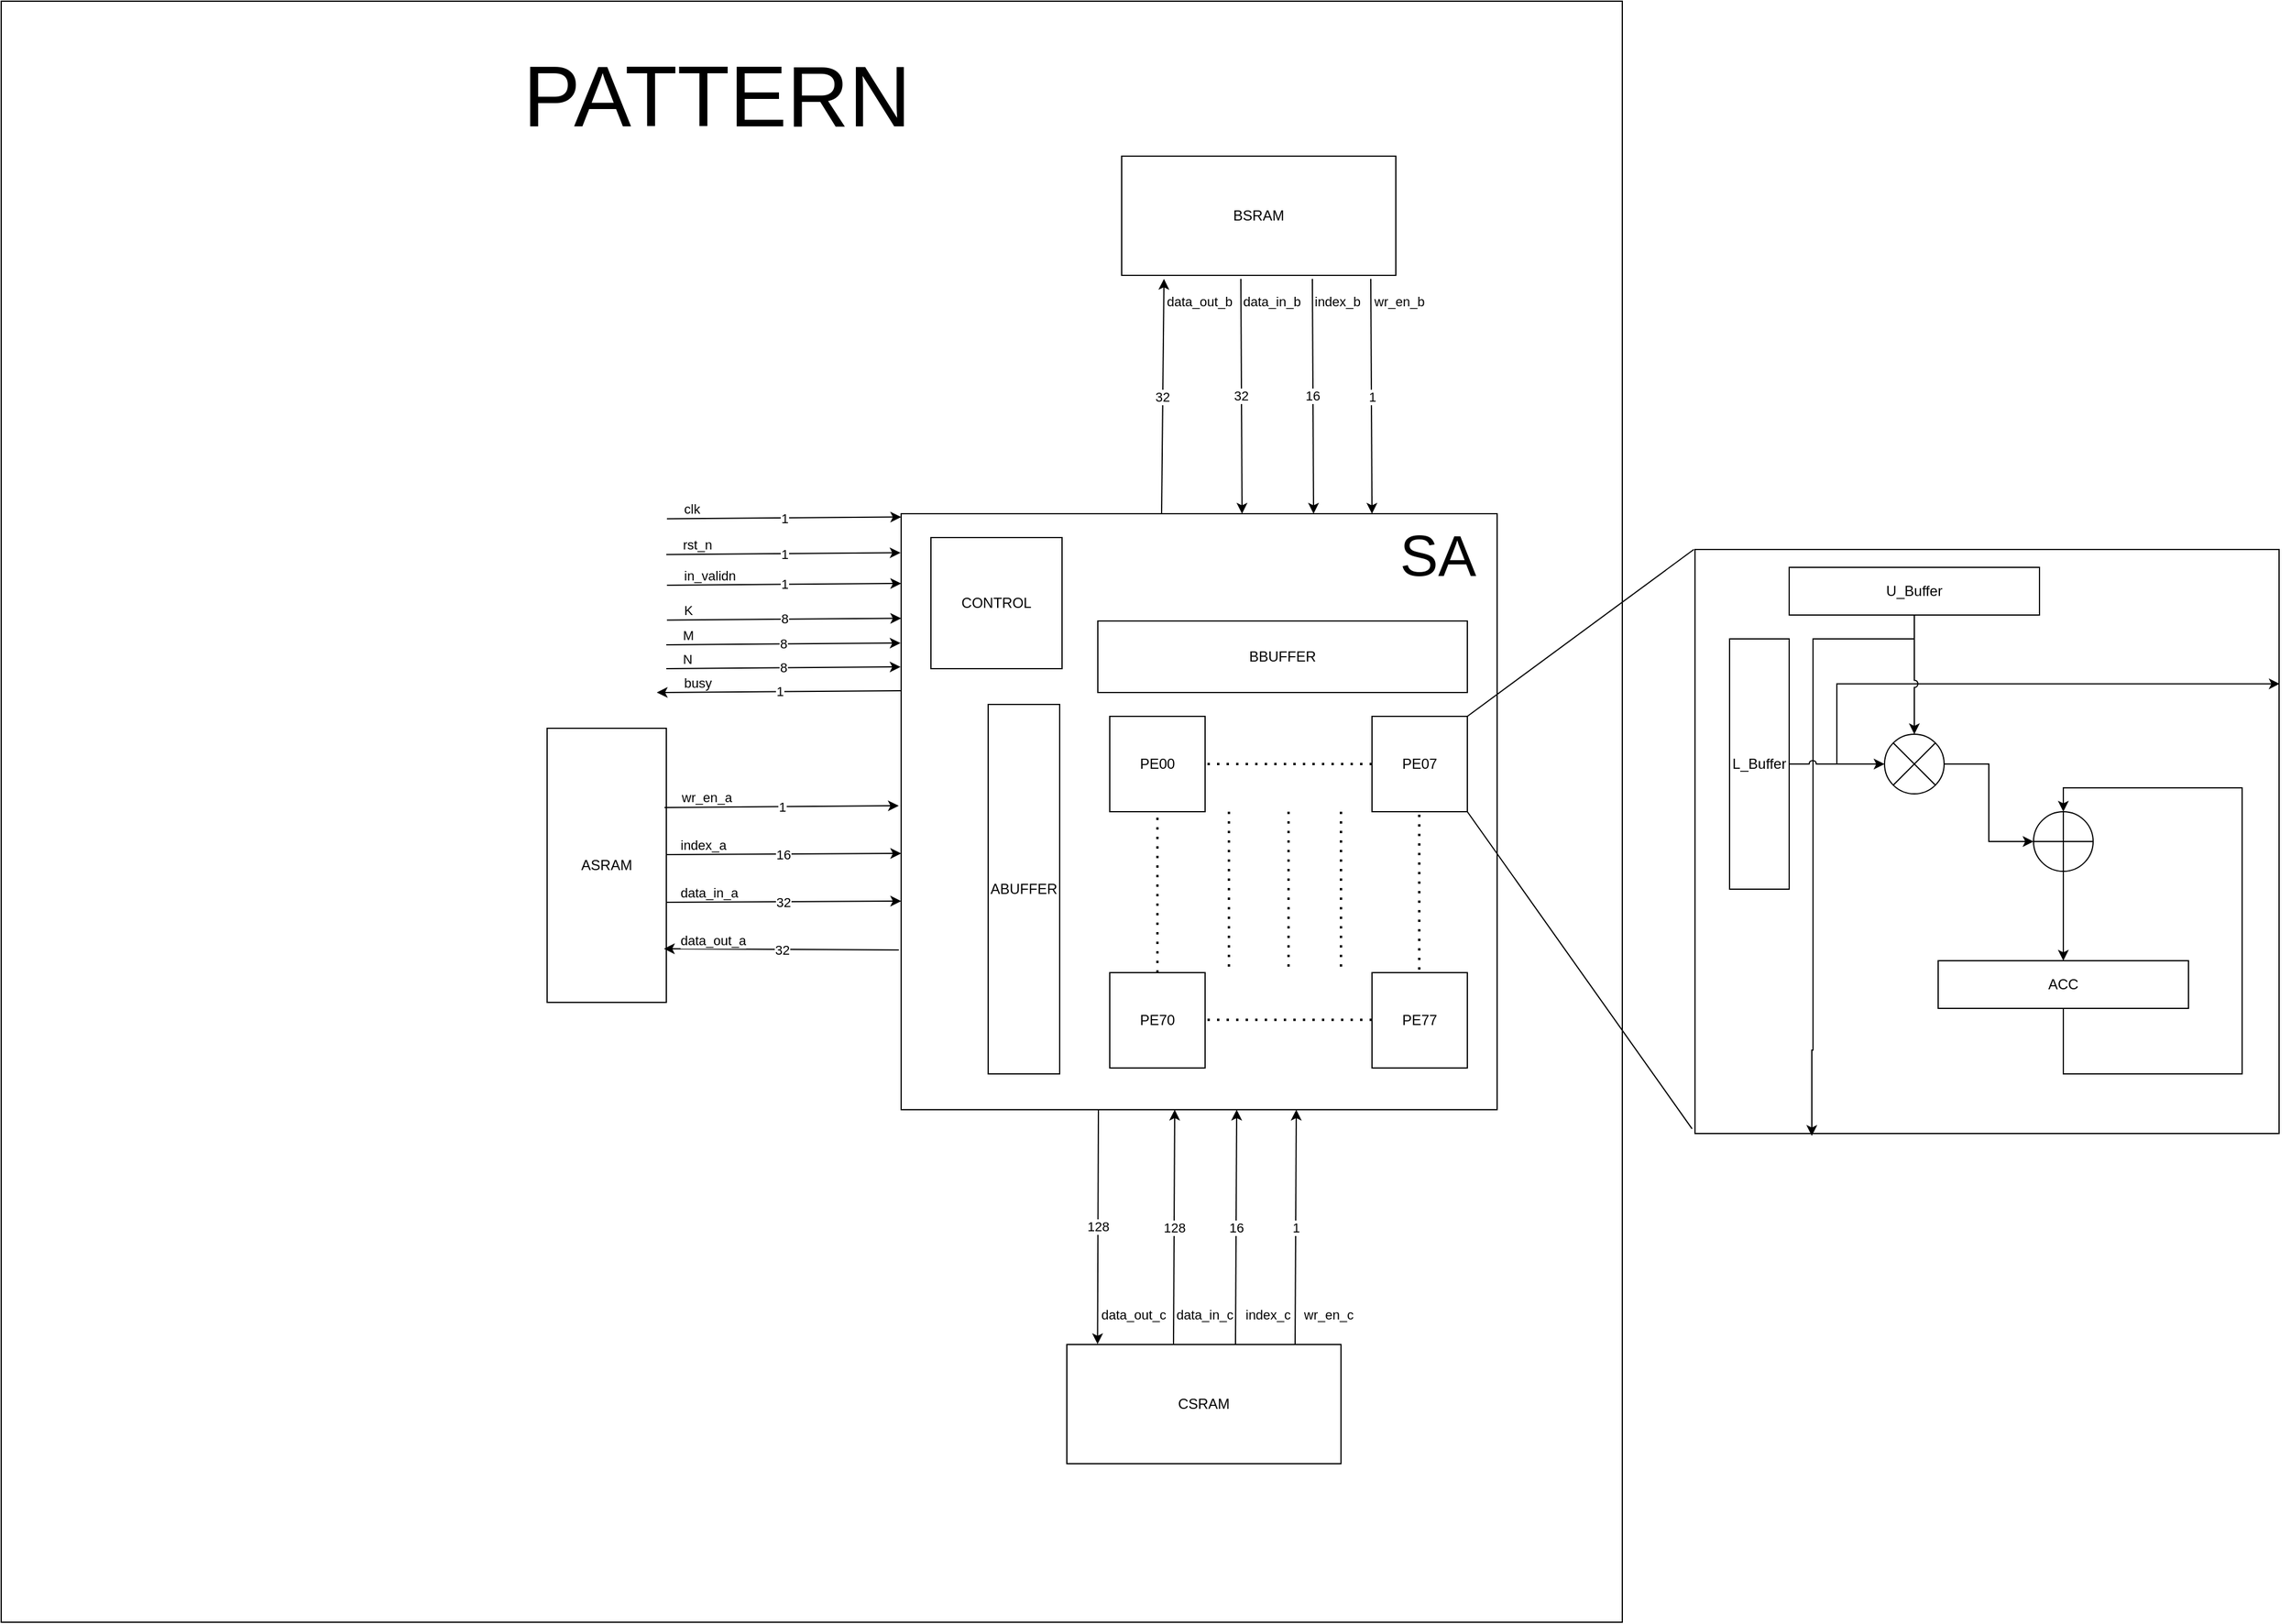 <mxfile version="26.0.14">
  <diagram name="第 1 页" id="oxNDZti3ONMTFiFaA6Zh">
    <mxGraphModel dx="3695" dy="2645" grid="1" gridSize="10" guides="1" tooltips="1" connect="1" arrows="1" fold="1" page="1" pageScale="1" pageWidth="827" pageHeight="1169" math="0" shadow="0">
      <root>
        <mxCell id="0" />
        <mxCell id="1" parent="0" />
        <mxCell id="EVYODXjEfWts-_Gynw_X-84" value="" style="whiteSpace=wrap;html=1;aspect=fixed;movable=0;resizable=0;rotatable=0;deletable=0;editable=0;locked=1;connectable=0;" vertex="1" parent="1">
          <mxGeometry x="-480" y="-90" width="1360" height="1360" as="geometry" />
        </mxCell>
        <mxCell id="EVYODXjEfWts-_Gynw_X-1" value="ASRAM" style="rounded=0;whiteSpace=wrap;html=1;" vertex="1" parent="1">
          <mxGeometry x="-22" y="520" width="100" height="230" as="geometry" />
        </mxCell>
        <mxCell id="EVYODXjEfWts-_Gynw_X-2" value="BSRAM" style="rounded=0;whiteSpace=wrap;html=1;" vertex="1" parent="1">
          <mxGeometry x="460" y="40" width="230" height="100" as="geometry" />
        </mxCell>
        <mxCell id="EVYODXjEfWts-_Gynw_X-4" value="" style="whiteSpace=wrap;html=1;aspect=fixed;" vertex="1" parent="1">
          <mxGeometry x="275" y="340" width="500" height="500" as="geometry" />
        </mxCell>
        <mxCell id="EVYODXjEfWts-_Gynw_X-5" value="" style="endArrow=classic;html=1;rounded=0;entryX=-0.002;entryY=0.217;entryDx=0;entryDy=0;entryPerimeter=0;" edge="1" parent="1">
          <mxGeometry relative="1" as="geometry">
            <mxPoint x="76.5" y="586.5" as="sourcePoint" />
            <mxPoint x="273.0" y="585" as="targetPoint" />
          </mxGeometry>
        </mxCell>
        <mxCell id="EVYODXjEfWts-_Gynw_X-6" value="1" style="edgeLabel;resizable=0;html=1;;align=center;verticalAlign=middle;" connectable="0" vertex="1" parent="EVYODXjEfWts-_Gynw_X-5">
          <mxGeometry relative="1" as="geometry" />
        </mxCell>
        <mxCell id="EVYODXjEfWts-_Gynw_X-7" value="wr_en_a" style="edgeLabel;resizable=0;html=1;;align=left;verticalAlign=bottom;" connectable="0" vertex="1" parent="EVYODXjEfWts-_Gynw_X-5">
          <mxGeometry x="-1" relative="1" as="geometry">
            <mxPoint x="12" as="offset" />
          </mxGeometry>
        </mxCell>
        <mxCell id="EVYODXjEfWts-_Gynw_X-8" value="16" style="endArrow=classic;html=1;rounded=0;entryX=0.005;entryY=0.365;entryDx=0;entryDy=0;entryPerimeter=0;" edge="1" parent="1">
          <mxGeometry relative="1" as="geometry">
            <mxPoint x="78" y="626" as="sourcePoint" />
            <mxPoint x="275" y="625" as="targetPoint" />
          </mxGeometry>
        </mxCell>
        <mxCell id="EVYODXjEfWts-_Gynw_X-10" value="index_a" style="edgeLabel;resizable=0;html=1;;align=left;verticalAlign=bottom;" connectable="0" vertex="1" parent="EVYODXjEfWts-_Gynw_X-8">
          <mxGeometry x="-1" relative="1" as="geometry">
            <mxPoint x="10" as="offset" />
          </mxGeometry>
        </mxCell>
        <mxCell id="EVYODXjEfWts-_Gynw_X-11" value="32" style="endArrow=classic;html=1;rounded=0;entryX=0.005;entryY=0.365;entryDx=0;entryDy=0;entryPerimeter=0;" edge="1" parent="1">
          <mxGeometry relative="1" as="geometry">
            <mxPoint x="78" y="666" as="sourcePoint" />
            <mxPoint x="275" y="665" as="targetPoint" />
          </mxGeometry>
        </mxCell>
        <mxCell id="EVYODXjEfWts-_Gynw_X-13" value="data_in_a" style="edgeLabel;resizable=0;html=1;;align=left;verticalAlign=bottom;" connectable="0" vertex="1" parent="EVYODXjEfWts-_Gynw_X-11">
          <mxGeometry x="-1" relative="1" as="geometry">
            <mxPoint x="10" as="offset" />
          </mxGeometry>
        </mxCell>
        <mxCell id="EVYODXjEfWts-_Gynw_X-14" value="32" style="endArrow=classic;html=1;rounded=0;entryX=0.005;entryY=0.365;entryDx=0;entryDy=0;entryPerimeter=0;" edge="1" parent="1">
          <mxGeometry relative="1" as="geometry">
            <mxPoint x="273" y="706" as="sourcePoint" />
            <mxPoint x="76" y="705" as="targetPoint" />
          </mxGeometry>
        </mxCell>
        <mxCell id="EVYODXjEfWts-_Gynw_X-16" value="data_out_a" style="edgeLabel;resizable=0;html=1;;align=left;verticalAlign=bottom;" connectable="0" vertex="1" parent="EVYODXjEfWts-_Gynw_X-14">
          <mxGeometry x="-1" relative="1" as="geometry">
            <mxPoint x="-185" as="offset" />
          </mxGeometry>
        </mxCell>
        <mxCell id="EVYODXjEfWts-_Gynw_X-27" value="PE00" style="whiteSpace=wrap;html=1;aspect=fixed;" vertex="1" parent="1">
          <mxGeometry x="450" y="510" width="80" height="80" as="geometry" />
        </mxCell>
        <mxCell id="EVYODXjEfWts-_Gynw_X-28" value="PE70" style="whiteSpace=wrap;html=1;aspect=fixed;" vertex="1" parent="1">
          <mxGeometry x="450" y="725" width="80" height="80" as="geometry" />
        </mxCell>
        <mxCell id="EVYODXjEfWts-_Gynw_X-29" value="PE77" style="whiteSpace=wrap;html=1;aspect=fixed;" vertex="1" parent="1">
          <mxGeometry x="670" y="725" width="80" height="80" as="geometry" />
        </mxCell>
        <mxCell id="EVYODXjEfWts-_Gynw_X-30" value="PE07" style="whiteSpace=wrap;html=1;aspect=fixed;" vertex="1" parent="1">
          <mxGeometry x="670" y="510" width="80" height="80" as="geometry" />
        </mxCell>
        <mxCell id="EVYODXjEfWts-_Gynw_X-32" value="CSRAM" style="rounded=0;whiteSpace=wrap;html=1;" vertex="1" parent="1">
          <mxGeometry x="414" y="1037" width="230" height="100" as="geometry" />
        </mxCell>
        <mxCell id="EVYODXjEfWts-_Gynw_X-40" value="" style="endArrow=classic;html=1;rounded=0;entryX=0.005;entryY=0.365;entryDx=0;entryDy=0;entryPerimeter=0;" edge="1" parent="1">
          <mxGeometry relative="1" as="geometry">
            <mxPoint x="605.5" y="1037" as="sourcePoint" />
            <mxPoint x="606.5" y="840" as="targetPoint" />
          </mxGeometry>
        </mxCell>
        <mxCell id="EVYODXjEfWts-_Gynw_X-41" value="1" style="edgeLabel;resizable=0;html=1;;align=center;verticalAlign=middle;rotation=90;horizontal=0;" connectable="0" vertex="1" parent="EVYODXjEfWts-_Gynw_X-40">
          <mxGeometry relative="1" as="geometry" />
        </mxCell>
        <mxCell id="EVYODXjEfWts-_Gynw_X-42" value="wr_en_c" style="edgeLabel;resizable=0;html=1;;align=left;verticalAlign=bottom;rotation=90;horizontal=0;" connectable="0" vertex="1" parent="EVYODXjEfWts-_Gynw_X-40">
          <mxGeometry x="-1" relative="1" as="geometry">
            <mxPoint x="5" y="-17" as="offset" />
          </mxGeometry>
        </mxCell>
        <mxCell id="EVYODXjEfWts-_Gynw_X-43" value="16" style="endArrow=classic;html=1;rounded=0;entryX=0.005;entryY=0.365;entryDx=0;entryDy=0;entryPerimeter=0;" edge="1" parent="1">
          <mxGeometry relative="1" as="geometry">
            <mxPoint x="555.5" y="1037" as="sourcePoint" />
            <mxPoint x="556.5" y="840" as="targetPoint" />
          </mxGeometry>
        </mxCell>
        <mxCell id="EVYODXjEfWts-_Gynw_X-44" value="index_c" style="edgeLabel;resizable=0;html=1;;align=left;verticalAlign=bottom;rotation=90;horizontal=0;" connectable="0" vertex="1" parent="EVYODXjEfWts-_Gynw_X-43">
          <mxGeometry x="-1" relative="1" as="geometry">
            <mxPoint x="6" y="-17" as="offset" />
          </mxGeometry>
        </mxCell>
        <mxCell id="EVYODXjEfWts-_Gynw_X-45" value="128" style="endArrow=classic;html=1;rounded=0;entryX=0.005;entryY=0.365;entryDx=0;entryDy=0;entryPerimeter=0;" edge="1" parent="1">
          <mxGeometry relative="1" as="geometry">
            <mxPoint x="503.5" y="1037" as="sourcePoint" />
            <mxPoint x="504.5" y="840" as="targetPoint" />
          </mxGeometry>
        </mxCell>
        <mxCell id="EVYODXjEfWts-_Gynw_X-46" value="data_in_c" style="edgeLabel;resizable=0;html=1;;align=left;verticalAlign=bottom;rotation=90;horizontal=0;" connectable="0" vertex="1" parent="EVYODXjEfWts-_Gynw_X-45">
          <mxGeometry x="-1" relative="1" as="geometry">
            <mxPoint y="-17" as="offset" />
          </mxGeometry>
        </mxCell>
        <mxCell id="EVYODXjEfWts-_Gynw_X-47" value="128" style="endArrow=classic;html=1;rounded=0;entryX=0.112;entryY=-0.003;entryDx=0;entryDy=0;entryPerimeter=0;exitX=0.331;exitY=1;exitDx=0;exitDy=0;exitPerimeter=0;" edge="1" parent="1" source="EVYODXjEfWts-_Gynw_X-4" target="EVYODXjEfWts-_Gynw_X-32">
          <mxGeometry relative="1" as="geometry">
            <mxPoint x="443.5" y="840" as="sourcePoint" />
            <mxPoint x="445.5" y="1037" as="targetPoint" />
          </mxGeometry>
        </mxCell>
        <mxCell id="EVYODXjEfWts-_Gynw_X-48" value="data_out_c" style="edgeLabel;resizable=0;html=1;;align=left;verticalAlign=bottom;rotation=90;horizontal=0;" connectable="0" vertex="1" parent="EVYODXjEfWts-_Gynw_X-47">
          <mxGeometry x="-1" relative="1" as="geometry">
            <mxPoint y="180" as="offset" />
          </mxGeometry>
        </mxCell>
        <mxCell id="EVYODXjEfWts-_Gynw_X-49" value="ABUFFER" style="rounded=0;whiteSpace=wrap;html=1;" vertex="1" parent="1">
          <mxGeometry x="348" y="500" width="60" height="310" as="geometry" />
        </mxCell>
        <mxCell id="EVYODXjEfWts-_Gynw_X-51" value="BBUFFER" style="rounded=0;whiteSpace=wrap;html=1;" vertex="1" parent="1">
          <mxGeometry x="440" y="430" width="310" height="60" as="geometry" />
        </mxCell>
        <mxCell id="EVYODXjEfWts-_Gynw_X-53" value="CONTROL" style="whiteSpace=wrap;html=1;aspect=fixed;" vertex="1" parent="1">
          <mxGeometry x="300" y="360" width="110" height="110" as="geometry" />
        </mxCell>
        <mxCell id="EVYODXjEfWts-_Gynw_X-54" value="" style="whiteSpace=wrap;html=1;aspect=fixed;" vertex="1" parent="1">
          <mxGeometry x="941" y="370" width="490" height="490" as="geometry" />
        </mxCell>
        <mxCell id="EVYODXjEfWts-_Gynw_X-55" value="" style="endArrow=none;html=1;rounded=0;" edge="1" parent="1">
          <mxGeometry width="50" height="50" relative="1" as="geometry">
            <mxPoint x="750" y="510" as="sourcePoint" />
            <mxPoint x="940" y="370" as="targetPoint" />
          </mxGeometry>
        </mxCell>
        <mxCell id="EVYODXjEfWts-_Gynw_X-56" value="" style="endArrow=none;html=1;rounded=0;exitX=1;exitY=1;exitDx=0;exitDy=0;entryX=-0.005;entryY=0.992;entryDx=0;entryDy=0;entryPerimeter=0;" edge="1" parent="1" source="EVYODXjEfWts-_Gynw_X-30" target="EVYODXjEfWts-_Gynw_X-54">
          <mxGeometry width="50" height="50" relative="1" as="geometry">
            <mxPoint x="850" y="610" as="sourcePoint" />
            <mxPoint x="950" y="670" as="targetPoint" />
          </mxGeometry>
        </mxCell>
        <mxCell id="EVYODXjEfWts-_Gynw_X-72" style="edgeStyle=orthogonalEdgeStyle;rounded=0;orthogonalLoop=1;jettySize=auto;html=1;entryX=1.001;entryY=0.23;entryDx=0;entryDy=0;entryPerimeter=0;jumpStyle=arc;jumpSize=20;startArrow=none;startFill=0;" edge="1" parent="1" target="EVYODXjEfWts-_Gynw_X-54">
          <mxGeometry relative="1" as="geometry">
            <mxPoint x="1060" y="550" as="sourcePoint" />
            <mxPoint x="1402.96" y="461.63" as="targetPoint" />
            <Array as="points">
              <mxPoint x="1060" y="483" />
            </Array>
          </mxGeometry>
        </mxCell>
        <mxCell id="EVYODXjEfWts-_Gynw_X-58" value="L_Buffer" style="rounded=0;whiteSpace=wrap;html=1;" vertex="1" parent="1">
          <mxGeometry x="970" y="445" width="50" height="210" as="geometry" />
        </mxCell>
        <mxCell id="EVYODXjEfWts-_Gynw_X-74" style="edgeStyle=orthogonalEdgeStyle;rounded=0;orthogonalLoop=1;jettySize=auto;html=1;exitX=1;exitY=0.5;exitDx=0;exitDy=0;entryX=0.2;entryY=1.004;entryDx=0;entryDy=0;entryPerimeter=0;" edge="1" parent="1" source="EVYODXjEfWts-_Gynw_X-59" target="EVYODXjEfWts-_Gynw_X-54">
          <mxGeometry relative="1" as="geometry">
            <Array as="points">
              <mxPoint x="1125" y="445" />
              <mxPoint x="1040" y="445" />
              <mxPoint x="1040" y="790" />
              <mxPoint x="1039" y="790" />
            </Array>
          </mxGeometry>
        </mxCell>
        <mxCell id="EVYODXjEfWts-_Gynw_X-59" value="U_Buffer" style="rounded=0;whiteSpace=wrap;html=1;rotation=90;horizontal=0;" vertex="1" parent="1">
          <mxGeometry x="1105" y="300" width="40" height="210" as="geometry" />
        </mxCell>
        <mxCell id="EVYODXjEfWts-_Gynw_X-60" value="" style="verticalLabelPosition=bottom;verticalAlign=top;html=1;shape=mxgraph.flowchart.or;" vertex="1" parent="1">
          <mxGeometry x="1100" y="525" width="50" height="50" as="geometry" />
        </mxCell>
        <mxCell id="EVYODXjEfWts-_Gynw_X-68" style="edgeStyle=orthogonalEdgeStyle;rounded=0;orthogonalLoop=1;jettySize=auto;html=1;exitX=0.5;exitY=1;exitDx=0;exitDy=0;exitPerimeter=0;" edge="1" parent="1" source="EVYODXjEfWts-_Gynw_X-61" target="EVYODXjEfWts-_Gynw_X-64">
          <mxGeometry relative="1" as="geometry" />
        </mxCell>
        <mxCell id="EVYODXjEfWts-_Gynw_X-61" value="" style="verticalLabelPosition=bottom;verticalAlign=top;html=1;shape=mxgraph.flowchart.summing_function;" vertex="1" parent="1">
          <mxGeometry x="1225" y="590" width="50" height="50" as="geometry" />
        </mxCell>
        <mxCell id="EVYODXjEfWts-_Gynw_X-62" value="" style="endArrow=classic;html=1;rounded=0;entryX=0;entryY=0.5;entryDx=0;entryDy=0;entryPerimeter=0;jumpStyle=arc;" edge="1" parent="1" target="EVYODXjEfWts-_Gynw_X-60">
          <mxGeometry width="50" height="50" relative="1" as="geometry">
            <mxPoint x="1020" y="550" as="sourcePoint" />
            <mxPoint x="1070" y="500" as="targetPoint" />
            <Array as="points" />
          </mxGeometry>
        </mxCell>
        <mxCell id="EVYODXjEfWts-_Gynw_X-64" value="ACC" style="rounded=0;whiteSpace=wrap;html=1;rotation=90;horizontal=0;" vertex="1" parent="1">
          <mxGeometry x="1230" y="630" width="40" height="210" as="geometry" />
        </mxCell>
        <mxCell id="EVYODXjEfWts-_Gynw_X-69" style="edgeStyle=orthogonalEdgeStyle;rounded=0;orthogonalLoop=1;jettySize=auto;html=1;entryX=0.5;entryY=0;entryDx=0;entryDy=0;entryPerimeter=0;exitX=1;exitY=0.5;exitDx=0;exitDy=0;" edge="1" parent="1" source="EVYODXjEfWts-_Gynw_X-64" target="EVYODXjEfWts-_Gynw_X-61">
          <mxGeometry relative="1" as="geometry">
            <Array as="points">
              <mxPoint x="1250" y="810" />
              <mxPoint x="1400" y="810" />
              <mxPoint x="1400" y="570" />
              <mxPoint x="1250" y="570" />
            </Array>
          </mxGeometry>
        </mxCell>
        <mxCell id="EVYODXjEfWts-_Gynw_X-70" style="edgeStyle=orthogonalEdgeStyle;rounded=0;orthogonalLoop=1;jettySize=auto;html=1;exitX=1;exitY=0.5;exitDx=0;exitDy=0;exitPerimeter=0;entryX=0;entryY=0.5;entryDx=0;entryDy=0;entryPerimeter=0;" edge="1" parent="1" source="EVYODXjEfWts-_Gynw_X-60" target="EVYODXjEfWts-_Gynw_X-61">
          <mxGeometry relative="1" as="geometry" />
        </mxCell>
        <mxCell id="EVYODXjEfWts-_Gynw_X-71" style="edgeStyle=orthogonalEdgeStyle;rounded=0;orthogonalLoop=1;jettySize=auto;html=1;exitX=1;exitY=0.5;exitDx=0;exitDy=0;jumpStyle=arc;" edge="1" parent="1" source="EVYODXjEfWts-_Gynw_X-59" target="EVYODXjEfWts-_Gynw_X-60">
          <mxGeometry relative="1" as="geometry" />
        </mxCell>
        <mxCell id="EVYODXjEfWts-_Gynw_X-75" value="" style="endArrow=none;dashed=1;html=1;dashPattern=1 3;strokeWidth=2;rounded=0;entryX=0.5;entryY=1;entryDx=0;entryDy=0;exitX=0.5;exitY=0;exitDx=0;exitDy=0;" edge="1" parent="1" source="EVYODXjEfWts-_Gynw_X-28" target="EVYODXjEfWts-_Gynw_X-27">
          <mxGeometry width="50" height="50" relative="1" as="geometry">
            <mxPoint x="560" y="740" as="sourcePoint" />
            <mxPoint x="610" y="690" as="targetPoint" />
          </mxGeometry>
        </mxCell>
        <mxCell id="EVYODXjEfWts-_Gynw_X-77" value="" style="endArrow=none;dashed=1;html=1;dashPattern=1 3;strokeWidth=2;rounded=0;entryX=1;entryY=0.5;entryDx=0;entryDy=0;exitX=0;exitY=0.5;exitDx=0;exitDy=0;" edge="1" parent="1" source="EVYODXjEfWts-_Gynw_X-30" target="EVYODXjEfWts-_Gynw_X-27">
          <mxGeometry width="50" height="50" relative="1" as="geometry">
            <mxPoint x="500" y="735" as="sourcePoint" />
            <mxPoint x="500" y="600" as="targetPoint" />
          </mxGeometry>
        </mxCell>
        <mxCell id="EVYODXjEfWts-_Gynw_X-79" value="" style="endArrow=none;dashed=1;html=1;dashPattern=1 3;strokeWidth=2;rounded=0;entryX=1;entryY=0.5;entryDx=0;entryDy=0;exitX=0;exitY=0.5;exitDx=0;exitDy=0;" edge="1" parent="1">
          <mxGeometry width="50" height="50" relative="1" as="geometry">
            <mxPoint x="670" y="764.66" as="sourcePoint" />
            <mxPoint x="530" y="764.66" as="targetPoint" />
          </mxGeometry>
        </mxCell>
        <mxCell id="EVYODXjEfWts-_Gynw_X-80" value="" style="endArrow=none;dashed=1;html=1;dashPattern=1 3;strokeWidth=2;rounded=0;entryX=0.5;entryY=1;entryDx=0;entryDy=0;exitX=0.5;exitY=0;exitDx=0;exitDy=0;" edge="1" parent="1">
          <mxGeometry width="50" height="50" relative="1" as="geometry">
            <mxPoint x="550" y="720" as="sourcePoint" />
            <mxPoint x="550" y="585" as="targetPoint" />
          </mxGeometry>
        </mxCell>
        <mxCell id="EVYODXjEfWts-_Gynw_X-81" value="" style="endArrow=none;dashed=1;html=1;dashPattern=1 3;strokeWidth=2;rounded=0;entryX=0.5;entryY=1;entryDx=0;entryDy=0;exitX=0.5;exitY=0;exitDx=0;exitDy=0;" edge="1" parent="1">
          <mxGeometry width="50" height="50" relative="1" as="geometry">
            <mxPoint x="600" y="720" as="sourcePoint" />
            <mxPoint x="600" y="585" as="targetPoint" />
          </mxGeometry>
        </mxCell>
        <mxCell id="EVYODXjEfWts-_Gynw_X-82" value="" style="endArrow=none;dashed=1;html=1;dashPattern=1 3;strokeWidth=2;rounded=0;entryX=0.5;entryY=1;entryDx=0;entryDy=0;exitX=0.5;exitY=0;exitDx=0;exitDy=0;" edge="1" parent="1">
          <mxGeometry width="50" height="50" relative="1" as="geometry">
            <mxPoint x="644" y="720" as="sourcePoint" />
            <mxPoint x="644" y="585" as="targetPoint" />
          </mxGeometry>
        </mxCell>
        <mxCell id="EVYODXjEfWts-_Gynw_X-83" value="" style="endArrow=none;dashed=1;html=1;dashPattern=1 3;strokeWidth=2;rounded=0;entryX=0.5;entryY=1;entryDx=0;entryDy=0;exitX=0.5;exitY=0;exitDx=0;exitDy=0;" edge="1" parent="1">
          <mxGeometry width="50" height="50" relative="1" as="geometry">
            <mxPoint x="709.66" y="722.5" as="sourcePoint" />
            <mxPoint x="709.66" y="587.5" as="targetPoint" />
          </mxGeometry>
        </mxCell>
        <mxCell id="EVYODXjEfWts-_Gynw_X-85" value="&lt;font style=&quot;font-size: 72px;&quot;&gt;PATTERN&lt;/font&gt;" style="text;html=1;align=center;verticalAlign=middle;resizable=0;points=[];autosize=1;strokeColor=none;fillColor=none;" vertex="1" parent="1">
          <mxGeometry x="-55" y="-60" width="350" height="100" as="geometry" />
        </mxCell>
        <mxCell id="EVYODXjEfWts-_Gynw_X-86" value="&lt;font style=&quot;font-size: 48px;&quot;&gt;SA&lt;/font&gt;" style="text;html=1;align=center;verticalAlign=middle;resizable=0;points=[];autosize=1;strokeColor=none;fillColor=none;" vertex="1" parent="1">
          <mxGeometry x="680" y="340" width="90" height="70" as="geometry" />
        </mxCell>
        <mxCell id="EVYODXjEfWts-_Gynw_X-88" value="" style="endArrow=classic;html=1;rounded=0;entryX=-0.002;entryY=0.217;entryDx=0;entryDy=0;entryPerimeter=0;" edge="1" parent="1">
          <mxGeometry relative="1" as="geometry">
            <mxPoint x="78.5" y="344.25" as="sourcePoint" />
            <mxPoint x="275.0" y="342.75" as="targetPoint" />
          </mxGeometry>
        </mxCell>
        <mxCell id="EVYODXjEfWts-_Gynw_X-89" value="1" style="edgeLabel;resizable=0;html=1;;align=center;verticalAlign=middle;" connectable="0" vertex="1" parent="EVYODXjEfWts-_Gynw_X-88">
          <mxGeometry relative="1" as="geometry" />
        </mxCell>
        <mxCell id="EVYODXjEfWts-_Gynw_X-90" value="clk" style="edgeLabel;resizable=0;html=1;;align=left;verticalAlign=bottom;" connectable="0" vertex="1" parent="EVYODXjEfWts-_Gynw_X-88">
          <mxGeometry x="-1" relative="1" as="geometry">
            <mxPoint x="12" as="offset" />
          </mxGeometry>
        </mxCell>
        <mxCell id="EVYODXjEfWts-_Gynw_X-91" value="" style="endArrow=classic;html=1;rounded=0;entryX=-0.002;entryY=0.217;entryDx=0;entryDy=0;entryPerimeter=0;" edge="1" parent="1">
          <mxGeometry relative="1" as="geometry">
            <mxPoint x="78" y="374.25" as="sourcePoint" />
            <mxPoint x="274.5" y="372.75" as="targetPoint" />
          </mxGeometry>
        </mxCell>
        <mxCell id="EVYODXjEfWts-_Gynw_X-92" value="1" style="edgeLabel;resizable=0;html=1;;align=center;verticalAlign=middle;" connectable="0" vertex="1" parent="EVYODXjEfWts-_Gynw_X-91">
          <mxGeometry relative="1" as="geometry" />
        </mxCell>
        <mxCell id="EVYODXjEfWts-_Gynw_X-93" value="rst_n" style="edgeLabel;resizable=0;html=1;;align=left;verticalAlign=bottom;" connectable="0" vertex="1" parent="EVYODXjEfWts-_Gynw_X-91">
          <mxGeometry x="-1" relative="1" as="geometry">
            <mxPoint x="12" as="offset" />
          </mxGeometry>
        </mxCell>
        <mxCell id="EVYODXjEfWts-_Gynw_X-94" value="" style="endArrow=classic;html=1;rounded=0;entryX=-0.002;entryY=0.217;entryDx=0;entryDy=0;entryPerimeter=0;" edge="1" parent="1">
          <mxGeometry relative="1" as="geometry">
            <mxPoint x="78.5" y="400" as="sourcePoint" />
            <mxPoint x="275.0" y="398.5" as="targetPoint" />
          </mxGeometry>
        </mxCell>
        <mxCell id="EVYODXjEfWts-_Gynw_X-95" value="1" style="edgeLabel;resizable=0;html=1;;align=center;verticalAlign=middle;" connectable="0" vertex="1" parent="EVYODXjEfWts-_Gynw_X-94">
          <mxGeometry relative="1" as="geometry" />
        </mxCell>
        <mxCell id="EVYODXjEfWts-_Gynw_X-96" value="in_validn" style="edgeLabel;resizable=0;html=1;;align=left;verticalAlign=bottom;" connectable="0" vertex="1" parent="EVYODXjEfWts-_Gynw_X-94">
          <mxGeometry x="-1" relative="1" as="geometry">
            <mxPoint x="12" as="offset" />
          </mxGeometry>
        </mxCell>
        <mxCell id="EVYODXjEfWts-_Gynw_X-98" value="8" style="endArrow=classic;html=1;rounded=0;entryX=-0.002;entryY=0.217;entryDx=0;entryDy=0;entryPerimeter=0;" edge="1" parent="1">
          <mxGeometry relative="1" as="geometry">
            <mxPoint x="78.5" y="429.25" as="sourcePoint" />
            <mxPoint x="275.0" y="427.75" as="targetPoint" />
          </mxGeometry>
        </mxCell>
        <mxCell id="EVYODXjEfWts-_Gynw_X-100" value="K" style="edgeLabel;resizable=0;html=1;;align=left;verticalAlign=bottom;" connectable="0" vertex="1" parent="EVYODXjEfWts-_Gynw_X-98">
          <mxGeometry x="-1" relative="1" as="geometry">
            <mxPoint x="12" as="offset" />
          </mxGeometry>
        </mxCell>
        <mxCell id="EVYODXjEfWts-_Gynw_X-104" value="8" style="endArrow=classic;html=1;rounded=0;entryX=-0.002;entryY=0.217;entryDx=0;entryDy=0;entryPerimeter=0;" edge="1" parent="1">
          <mxGeometry relative="1" as="geometry">
            <mxPoint x="78" y="450" as="sourcePoint" />
            <mxPoint x="274.5" y="448.5" as="targetPoint" />
          </mxGeometry>
        </mxCell>
        <mxCell id="EVYODXjEfWts-_Gynw_X-105" value="M" style="edgeLabel;resizable=0;html=1;;align=left;verticalAlign=bottom;" connectable="0" vertex="1" parent="EVYODXjEfWts-_Gynw_X-104">
          <mxGeometry x="-1" relative="1" as="geometry">
            <mxPoint x="12" as="offset" />
          </mxGeometry>
        </mxCell>
        <mxCell id="EVYODXjEfWts-_Gynw_X-106" value="8" style="endArrow=classic;html=1;rounded=0;entryX=-0.002;entryY=0.217;entryDx=0;entryDy=0;entryPerimeter=0;" edge="1" parent="1">
          <mxGeometry relative="1" as="geometry">
            <mxPoint x="78" y="470" as="sourcePoint" />
            <mxPoint x="274.5" y="468.5" as="targetPoint" />
          </mxGeometry>
        </mxCell>
        <mxCell id="EVYODXjEfWts-_Gynw_X-107" value="N" style="edgeLabel;resizable=0;html=1;;align=left;verticalAlign=bottom;" connectable="0" vertex="1" parent="EVYODXjEfWts-_Gynw_X-106">
          <mxGeometry x="-1" relative="1" as="geometry">
            <mxPoint x="12" as="offset" />
          </mxGeometry>
        </mxCell>
        <mxCell id="EVYODXjEfWts-_Gynw_X-111" value="1" style="endArrow=classic;html=1;rounded=0;exitX=0.001;exitY=0.297;exitDx=0;exitDy=0;exitPerimeter=0;" edge="1" parent="1" source="EVYODXjEfWts-_Gynw_X-4">
          <mxGeometry relative="1" as="geometry">
            <mxPoint x="260" y="490" as="sourcePoint" />
            <mxPoint x="70" y="490" as="targetPoint" />
          </mxGeometry>
        </mxCell>
        <mxCell id="EVYODXjEfWts-_Gynw_X-112" value="busy" style="edgeLabel;resizable=0;html=1;;align=left;verticalAlign=bottom;" connectable="0" vertex="1" parent="EVYODXjEfWts-_Gynw_X-111">
          <mxGeometry x="-1" relative="1" as="geometry">
            <mxPoint x="-185" y="2" as="offset" />
          </mxGeometry>
        </mxCell>
        <mxCell id="EVYODXjEfWts-_Gynw_X-17" value="" style="endArrow=classic;html=1;rounded=0;entryX=0.005;entryY=0.365;entryDx=0;entryDy=0;entryPerimeter=0;" edge="1" parent="1">
          <mxGeometry relative="1" as="geometry">
            <mxPoint x="669" y="143" as="sourcePoint" />
            <mxPoint x="670" y="340" as="targetPoint" />
          </mxGeometry>
        </mxCell>
        <mxCell id="EVYODXjEfWts-_Gynw_X-18" value="1" style="edgeLabel;resizable=0;html=1;;align=center;verticalAlign=middle;rotation=90;horizontal=0;" connectable="0" vertex="1" parent="EVYODXjEfWts-_Gynw_X-17">
          <mxGeometry relative="1" as="geometry" />
        </mxCell>
        <mxCell id="EVYODXjEfWts-_Gynw_X-19" value="wr_en_b" style="edgeLabel;resizable=0;html=1;;align=left;verticalAlign=bottom;rotation=90;horizontal=0;" connectable="0" vertex="1" parent="EVYODXjEfWts-_Gynw_X-17">
          <mxGeometry x="-1" relative="1" as="geometry">
            <mxPoint x="1" y="27" as="offset" />
          </mxGeometry>
        </mxCell>
        <mxCell id="EVYODXjEfWts-_Gynw_X-20" value="16" style="endArrow=classic;html=1;rounded=0;entryX=0.005;entryY=0.365;entryDx=0;entryDy=0;entryPerimeter=0;" edge="1" parent="1">
          <mxGeometry relative="1" as="geometry">
            <mxPoint x="620" y="143" as="sourcePoint" />
            <mxPoint x="621" y="340" as="targetPoint" />
          </mxGeometry>
        </mxCell>
        <mxCell id="EVYODXjEfWts-_Gynw_X-21" value="index_b" style="edgeLabel;resizable=0;html=1;;align=left;verticalAlign=bottom;rotation=90;horizontal=0;" connectable="0" vertex="1" parent="EVYODXjEfWts-_Gynw_X-20">
          <mxGeometry x="-1" relative="1" as="geometry">
            <mxPoint y="27" as="offset" />
          </mxGeometry>
        </mxCell>
        <mxCell id="EVYODXjEfWts-_Gynw_X-22" value="32" style="endArrow=classic;html=1;rounded=0;entryX=0.005;entryY=0.365;entryDx=0;entryDy=0;entryPerimeter=0;" edge="1" parent="1">
          <mxGeometry relative="1" as="geometry">
            <mxPoint x="560" y="143" as="sourcePoint" />
            <mxPoint x="561" y="340" as="targetPoint" />
          </mxGeometry>
        </mxCell>
        <mxCell id="EVYODXjEfWts-_Gynw_X-23" value="data_in_b" style="edgeLabel;resizable=0;html=1;;align=left;verticalAlign=bottom;rotation=90;horizontal=0;" connectable="0" vertex="1" parent="EVYODXjEfWts-_Gynw_X-22">
          <mxGeometry x="-1" relative="1" as="geometry">
            <mxPoint y="27" as="offset" />
          </mxGeometry>
        </mxCell>
        <mxCell id="EVYODXjEfWts-_Gynw_X-24" value="32" style="endArrow=classic;html=1;rounded=0;entryX=0.005;entryY=0.365;entryDx=0;entryDy=0;entryPerimeter=0;" edge="1" parent="1">
          <mxGeometry relative="1" as="geometry">
            <mxPoint x="493.5" y="340" as="sourcePoint" />
            <mxPoint x="495.5" y="143" as="targetPoint" />
          </mxGeometry>
        </mxCell>
        <mxCell id="EVYODXjEfWts-_Gynw_X-25" value="data_out_b" style="edgeLabel;resizable=0;html=1;;align=left;verticalAlign=bottom;rotation=90;horizontal=0;" connectable="0" vertex="1" parent="EVYODXjEfWts-_Gynw_X-24">
          <mxGeometry x="-1" relative="1" as="geometry">
            <mxPoint x="2" y="-170" as="offset" />
          </mxGeometry>
        </mxCell>
      </root>
    </mxGraphModel>
  </diagram>
</mxfile>
